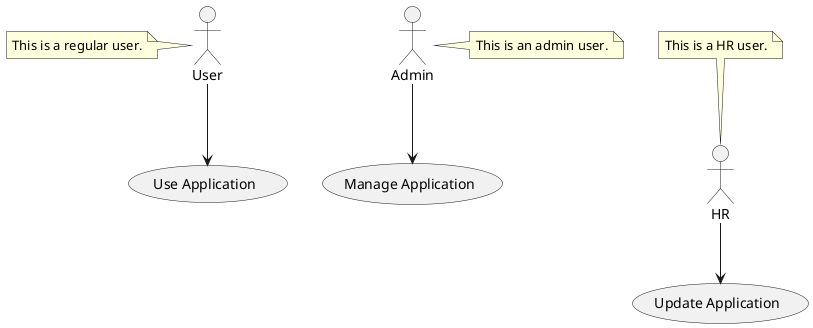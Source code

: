 @startuml

User --> (Use Application)
Admin --> (Manage Application)
HR --> (Update Application)

note left of User
  This is a regular user.
end note

note right of Admin
  This is an admin user.
end note

note top of HR
  This is a HR user.
end note

@enduml